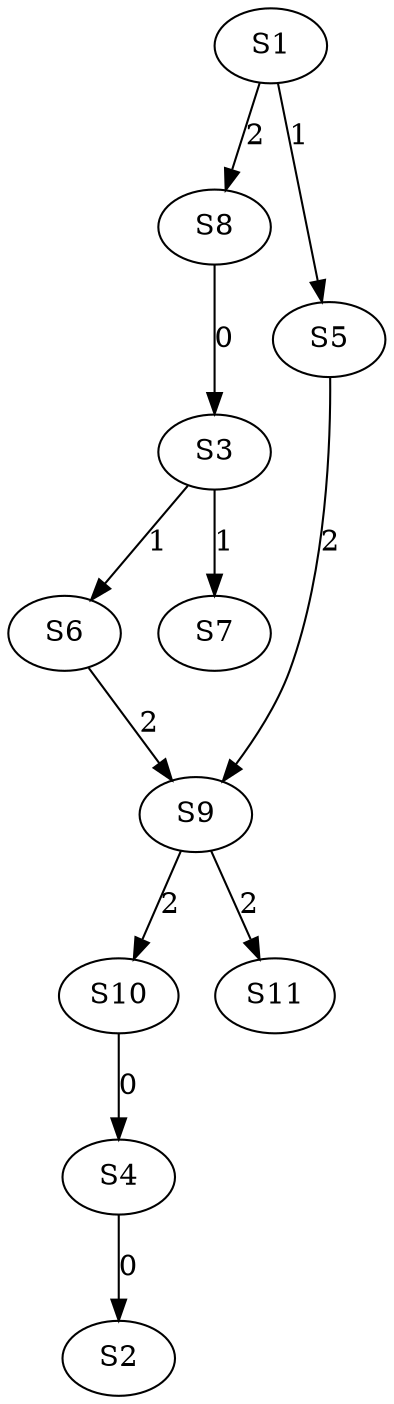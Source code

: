 strict digraph {
	S4 -> S2 [ label = 0 ];
	S8 -> S3 [ label = 0 ];
	S10 -> S4 [ label = 0 ];
	S1 -> S5 [ label = 1 ];
	S3 -> S6 [ label = 1 ];
	S3 -> S7 [ label = 1 ];
	S1 -> S8 [ label = 2 ];
	S6 -> S9 [ label = 2 ];
	S9 -> S10 [ label = 2 ];
	S9 -> S11 [ label = 2 ];
	S5 -> S9 [ label = 2 ];
}